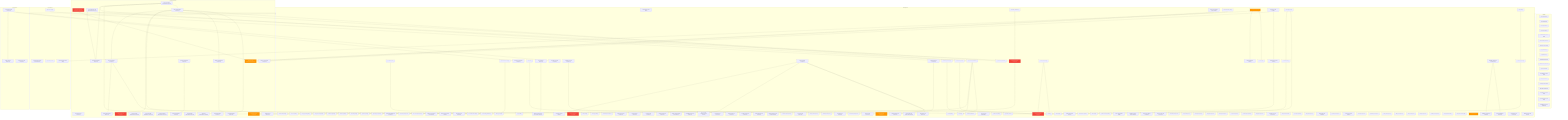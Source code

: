 graph TD
  subgraph WebApplication
    instrumentation_client["instrumentation-client (Utility)"]
    instrumentation["instrumentation (Utility)"]
    middleware["middleware (Middleware)"]
    next_env_d["next-env.d (Utility)"]
    sentry_edge_config["sentry.edge.config (Utility)"]
    sentry_server_config["sentry.server.config (Utility)"]
    tailwind_config["tailwind.config (Utility)"]
    vitest_config["vitest.config (Utility)"]
    vitest_setup["vitest.setup (Utility)"]
    global_error["global-error (Utility)"]
    layout["layout (Page Component)"]
    search_params_fallback["search-params-fallback (UI Component)"]
    site_footer["site-footer (UI Component)"]
    site_header["site-header (UI Component)"]
    suspense_user_auth_form["suspense-user-auth-form (UI Component)"]
    theme_provider["theme-provider (Context Provider)"]
    user_auth_form["user-auth-form (UI Component)"]
    use_on_click_outside["use-on-click-outside (Utility)"]
    csrf["csrf (Utility)"]
    db["db (Utility)"]
    json_utilities["json-utilities (Utility)"]
    logger["logger (Utility)"]
    prisma_extensions["prisma-extensions (Utility)"]
    prisma_types["prisma-types (Utility)"]
    rate_limit["rate-limit (Utility)"]
    session_types["session-types (Utility)"]
    utils["utils (Utility)"]
    create_unused_features_analyzer["create-unused-features-analyzer (Utility)"]
    extract_architecture["extract-architecture (Utility)"]
    generate_architecture_report["generate-architecture-report (Utility)"]:::legacy
    vitest_d["vitest.d (Utility)"]
    layout["layout (Page Component)"]
    page["page (Page Component)"]
    layout["layout (Page Component)"]
    route_types["route-types (Utility)"]
    layout["layout (Page Component)"]
    page["page (Page Component)"]:::technicalDebt
    layout["layout (Page Component)"]
    page["page (Page Component)"]:::technicalDebt
    admin_nav["admin-nav (UI Component)"]
    session_type_form["session-type-form (UI Component)"]
    faq_accordion["faq-accordion (UI Component)"]
    contact_form["contact-form (UI Component)"]
    animated_heading["animated-heading (UI Component)"]
    two_line_animated_heading["two-line-animated-heading (UI Component)"]
    ai_capabilities_marquee["ai-capabilities-marquee (UI Component)"]
    animated_circular_progress_bar_demo["animated-circular-progress-bar-demo (UI Component)"]
    client_section["client-section (UI Component)"]
    final_cta_section["final-cta-section (UI Component)"]
    hero_section["hero-section (UI Component)"]
    key_values_section["key-values-section (UI Component)"]
    testimonials_section["testimonials-section (UI Component)"]
    animated_circular_progress_bar["animated-circular-progress-bar (UI Component)"]
    aurora_text["aurora-text (UI Component)"]
    border_beam["border-beam (UI Component)"]
    marquee["marquee (UI Component)"]
    particles["particles (UI Component)"]
    text_shimmer["text-shimmer (UI Component)"]
    word_rotate["word-rotate (UI Component)"]
    builder_card["builder-card (UI Component)"]
    builder_image["builder-image (UI Component)"]:::technicalDebt
    index["index (Utility)"]
    add_project_form["add-project-form (UI Component)"]
    app_showcase["app-showcase (UI Component)"]
    builder_profile_client_wrapper["builder-profile-client-wrapper (UI Component)"]
    builder_profile["builder-profile (UI Component)"]
    index["index (Utility)"]
    portfolio_gallery["portfolio-gallery (UI Component)"]
    portfolio_showcase["portfolio-showcase (UI Component)"]
    role_badges["role-badges (Context Provider)"]
    success_metrics_dashboard["success-metrics-dashboard (Context Provider)"]
    clerk_provider["clerk-provider (Context Provider)"]
    providers["providers (Context Provider)"]
    index["index (Utility)"]
    mock_test["mock-test (Middleware)"]
    typed_mock_test["typed-mock-test (Middleware)"]
    scheduling["scheduling (Service)"]
    profile["profile (Utility)"]
    profile_context["profile-context (Utility)"]
    app_service["app-service (Service)"]
    data_service["data-service (Service)"]
    types["types (Utility)"]
    api_protection["api-protection (Middleware)"]
    error_handling["error-handling (Middleware)"]
    index["index (Middleware)"]
    performance["performance (Middleware)"]
    profiles["profiles (Utility)"]
    mock_data["mock-data (Utility)"]
    types["types (Utility)"]
    utils["utils (Utility)"]
    builder_profile_service["builder-profile-service (Service)"]
    builder_service["builder-service (Service)"]
    builder["builder (Utility)"]
    profile_form_helpers["profile-form-helpers (Utility)"]
    create_dummy_profiles["create-dummy-profiles (Utility)"]
    create_profiles["create-profiles (Utility)"]
    page["page (Page Component)"]
    page["page (Page Component)"]
    page["page (Page Component)"]
    page["page (Page Component)"]
    page["page (Page Component)"]
    page["page (Page Component)"]
    page["page (Page Component)"]
    page["page (Page Component)"]
    page["page (Page Component)"]
    page["page (Page Component)"]
    page["page (Page Component)"]
    layout["layout (Page Component)"]
    page["page (Page Component)"]
    layout["layout (Page Component)"]
    page["page (Page Component)"]
    layout["layout (Page Component)"]
    page["page (Page Component)"]
    layout["layout (Page Component)"]
    page["page (Page Component)"]
    page["page (Page Component)"]
    page["page (Page Component)"]
    page["page (Page Component)"]
    page["page (Page Component)"]
    client["client (Utility)"]
    page["page (Page Component)"]
    page["page (Page Component)"]
    page["page (Page Component)"]
    page["page (Page Component)"]
    index["index (Utility)"]
    index["index (Utility)"]
    validation_tier_badge["validation-tier-badge (Context Provider)"]
    session_type_editor["session-type-editor (UI Component)"]
    session_type_selector["session-type-selector (UI Component)"]
    time_slot_selector["time-slot-selector (UI Component)"]
    timezone_selector["timezone-selector (UI Component)"]
    index["index (Utility)"]
    accordion["accordion (UI Component)"]
    alert["alert (UI Component)"]
    avatar["avatar (UI Component)"]
    badge["badge (UI Component)"]
    button["button (UI Component)"]
    card["card (UI Component)"]
    checkbox["checkbox (UI Component)"]
    dialog["dialog (UI Component)"]
    dropdown_menu["dropdown-menu (UI Component)"]
    form["form (Context Provider)"]
    index["index (Utility)"]
    input["input (UI Component)"]
    label["label (UI Component)"]
    loading_spinner["loading-spinner (UI Component)"]
    popover["popover (UI Component)"]
    radio_group["radio-group (Context Provider)"]
    select["select (UI Component)"]
    separator["separator (UI Component)"]
    sonner["sonner (UI Component)"]
    switch["switch (UI Component)"]
    table["table (UI Component)"]
    tabs["tabs (UI Component)"]
    textarea["textarea (UI Component)"]
    tooltip["tooltip (Context Provider)"]
    marketplace_service["marketplace-service (Utility)"]
    scheduling_service["scheduling-service (Utility)"]
    page["page (Page Component)"]
    page["page (Page Component)"]
    page["page (Page Component)"]
    BuilderProfileClient["BuilderProfileClient (Service)"]
    page["page (Page Component)"]
    page["page (Page Component)"]
    route["route (API Endpoint)"]
    route["route (API Endpoint)"]
    route["route (API Endpoint)"]
    route["route (API Endpoint)"]
    route["route (API Endpoint)"]
    route["route (API Endpoint)"]
    route["route (API Endpoint)"]
    route["route (API Endpoint)"]
    route["route (API Endpoint)"]
    route["route (API Endpoint)"]
    availability_exceptions["availability-exceptions (UI Component)"]
    availability_management["availability-management (UI Component)"]
    weekly_availability["weekly-availability (UI Component)"]
    metrics_display["metrics-display (UI Component)"]
    portfolio_gallery["portfolio-gallery (UI Component)"]
    validation_tier["validation-tier (Context Provider)"]
    route["route (API Endpoint)"]
    route["route (API Endpoint)"]
    route["route (API Endpoint)"]
    route["route (API Endpoint)"]
  end

  subgraph Database
    schema["schema (Data Model)"]
    User["User (Data Model)"]
    Account["Account (Data Model)"]
    Session["Session (Data Model)"]
    VerificationToken["VerificationToken (Data Model)"]
    BuilderProfile["BuilderProfile (Data Model)"]
    ClientProfile["ClientProfile (Data Model)"]
    App["App (Data Model)"]
    Skill["Skill (Data Model)"]
    BuilderSkill["BuilderSkill (Data Model)"]
    SkillResource["SkillResource (Data Model)"]
    Project["Project (Data Model)"]
    ProjectMilestone["ProjectMilestone (Data Model)"]
    Booking["Booking (Data Model)"]
    SessionType["SessionType (Data Model)"]
    AICapability["AICapability (Data Model)"]
    CapabilityExample["CapabilityExample (Data Model)"]
    CapabilityLimitation["CapabilityLimitation (Data Model)"]
    CapabilityRequirement["CapabilityRequirement (Data Model)"]
  end

  subgraph AuthenticationService
    architecture_utils["architecture-utils (Authentication Component)"]:::technicalDebt
    extract_auth_architecture["extract-auth-architecture (Authentication Component)"]:::legacy
    auth_error_boundary["auth-error-boundary (UI Component)"]
    clerk_auth_form["clerk-auth-form (UI Component)"]
    loading_state["loading-state (UI Component)"]
    protected_route["protected-route (UI Component)"]
    factory_test_solution["factory-test-solution (Authentication Component)"]
    improved_integration_test["improved-integration-test (Authentication Component)"]
    improved_solution["improved-solution (Authentication Component)"]
    improved_test_utils["improved-test-utils (Authentication Component)"]
    nextjs_mock_solution["nextjs-mock-solution (Authentication Component)"]
    auth["auth (Authentication Component)"]:::technicalDebt
    clerk_middleware["clerk-middleware (Authentication Component)"]
    data_access["data-access (Authentication Component)"]
    hooks["hooks (Authentication Component)"]
    index["index (Authentication Component)"]:::legacy
    types["types (Authentication Component)"]:::legacy
    config["config (Authentication Component)"]
    factory["factory (Authentication Component)"]
    logging["logging (Authentication Component)"]
    rbac["rbac (Authentication Component)"]
    test_utils["test-utils (Authentication Component)"]
    validation["validation (Authentication Component)"]
    protected_route["protected-route (UI Component)"]:::legacy
    api_auth["api-auth (Authentication Component)"]
    helpers["helpers (Authentication Component)"]
    route["route (API Endpoint)"]
  end

  subgraph PaymentService
    payment_status_indicator["payment-status-indicator (Context Provider)"]
    stripe_client["stripe-client (Service)"]
    stripe_server["stripe-server (Utility)"]
    page["page (Page Component)"]
    page["page (Page Component)"]
    payment_success_content["payment-success-content (Utility)"]
    route["route (API Endpoint)"]:::technicalDebt
    route["route (API Endpoint)"]:::technicalDebt
    route["route (API Endpoint)"]
  end

  subgraph BookingSystem
    weekly_schedule["weekly-schedule (UI Component)"]
    booking_calendar["booking-calendar (UI Component)"]
    booking_form["booking-form (UI Component)"]
    route["route (API Endpoint)"]
    route["route (API Endpoint)"]
  end

  middleware --> index
  json_utilities --> prisma_types
  prisma_extensions --> prisma_types
  session_types --> types
  create_unused_features_analyzer --> architecture_utils
  extract_architecture --> architecture_utils
  extract_auth_architecture --> architecture_utils
  hero_section --> animated_circular_progress_bar_demo
  add_project_form --> portfolio_showcase
  builder_profile --> portfolio_showcase
  builder_profile --> app_showcase
  builder_profile --> success_metrics_dashboard
  builder_profile --> role_badges
  portfolio_gallery --> portfolio_showcase
  clerk_provider --> loading_state
  providers --> clerk_provider
  providers --> auth_error_boundary
  factory_test_solution --> factory
  factory_test_solution --> config
  factory_test_solution --> api_protection
  factory_test_solution --> test_utils
  improved_integration_test --> index
  improved_integration_test --> test_utils
  scheduling --> types
  scheduling --> mock_data
  index --> auth
  profile --> session_types
  data_service --> types
  api_protection --> csrf
  api_protection --> rate_limit
  api_protection --> config
  factory --> config
  factory --> api_protection
  factory --> validation
  factory --> performance
  factory --> error_handling
  factory --> logging
  factory --> rbac
  rbac --> error_handling
  rbac --> logging
  validation --> config
  mock_data --> types
  utils --> types
  stripe_server --> scheduling_service
  create_profiles --> db
  create_profiles --> types
  page --> client
  page --> BuilderProfileClient
  page --> payment_success_content
  booking_calendar --> time_slot_selector
  booking_calendar --> session_type_selector
  booking_calendar --> booking_form
  api_auth --> helpers
  scheduling_service --> types
  availability_management --> weekly_availability
  availability_management --> availability_exceptions

  %% Container relationships
  WebApplication --> Database
  WebApplication --> AuthenticationService
  WebApplication --> PaymentService
  WebApplication --> BookingSystem
  classDef technicalDebt fill:#ff9800,color:white;
  classDef legacy fill:#f44336,color:white;